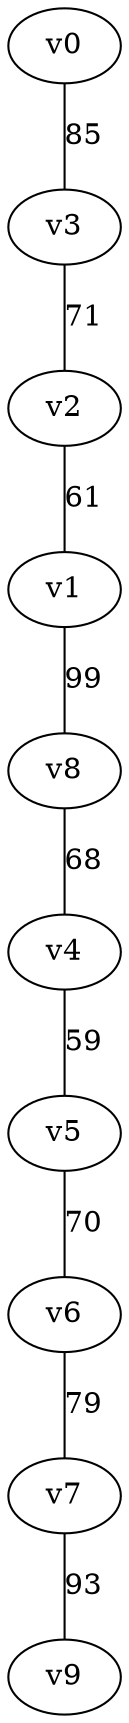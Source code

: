 graph gn10_dfs {
v0 -- v3 [label = "85"];
v3 -- v2 [label = "71"];
v2 -- v1 [label = "61"];
v1 -- v8 [label = "99"];
v8 -- v4 [label = "68"];
v4 -- v5 [label = "59"];
v5 -- v6 [label = "70"];
v6 -- v7 [label = "79"];
v7 -- v9 [label = "93"];
}